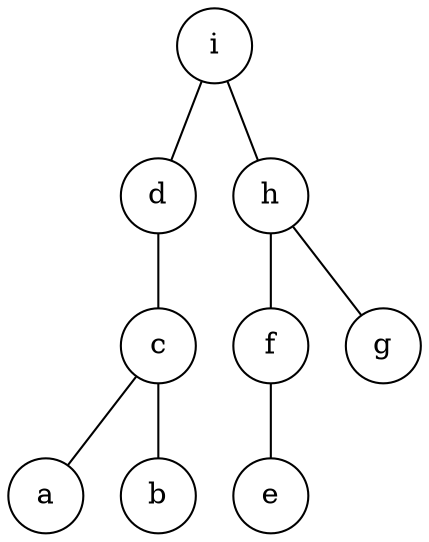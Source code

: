 graph
{
	0--1;
	0--2;
	2--3;
	2--4;
	3--5;
	1--6;
	6--7;
	6--8;

	7[shape="circle",label="a"];
	8[shape="circle",label="b"];
	6[shape="circle",label="c"];
	1[shape="circle",label="d"];
	5[shape="circle",label="e"];
	3[shape="circle",label="f"];
	4[shape="circle",label="g"];
	2[shape="circle",label="h"];
	0[shape="circle",label="i"];
}